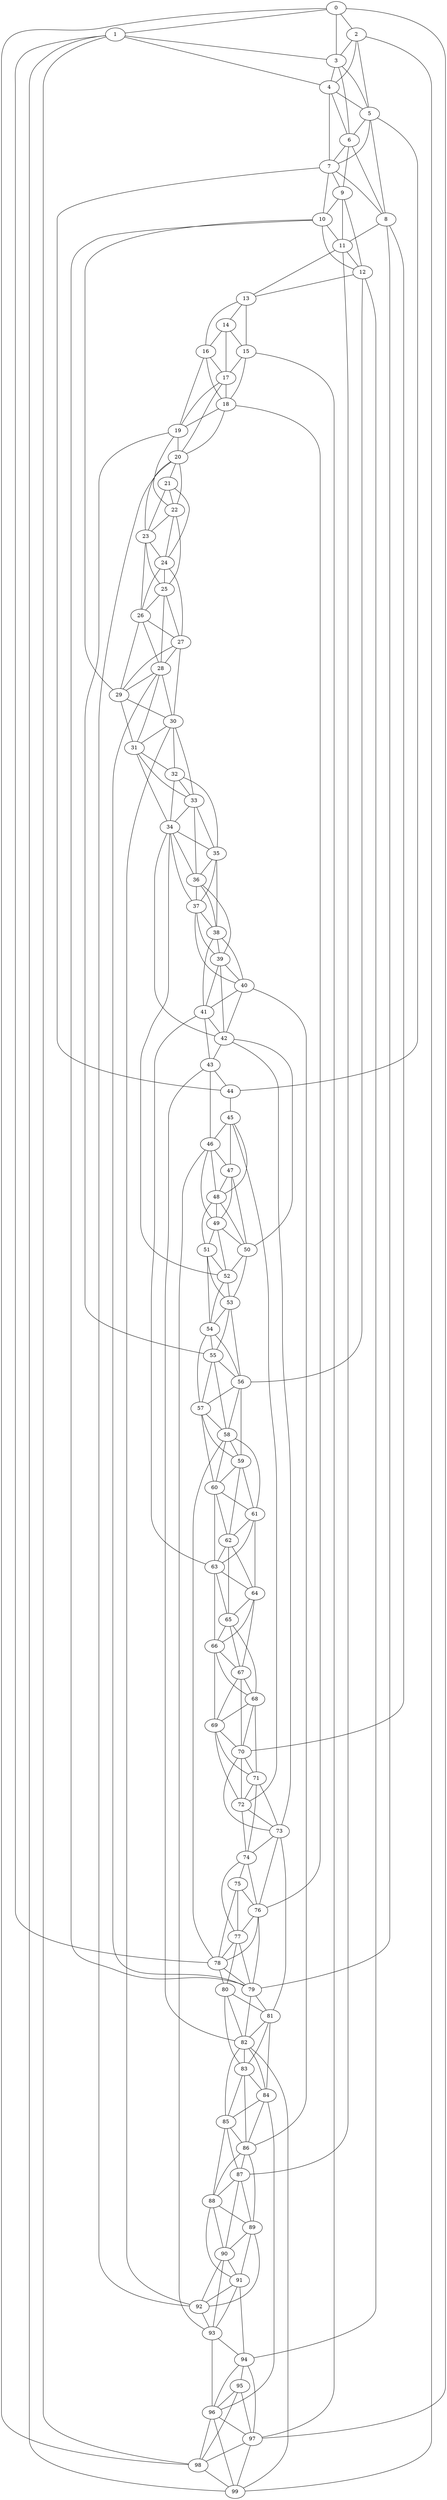 strict graph "watts_strogatz_graph(100,6,0.1)" {
0;
1;
2;
3;
4;
5;
6;
7;
8;
9;
10;
11;
12;
13;
14;
15;
16;
17;
18;
19;
20;
21;
22;
23;
24;
25;
26;
27;
28;
29;
30;
31;
32;
33;
34;
35;
36;
37;
38;
39;
40;
41;
42;
43;
44;
45;
46;
47;
48;
49;
50;
51;
52;
53;
54;
55;
56;
57;
58;
59;
60;
61;
62;
63;
64;
65;
66;
67;
68;
69;
70;
71;
72;
73;
74;
75;
76;
77;
78;
79;
80;
81;
82;
83;
84;
85;
86;
87;
88;
89;
90;
91;
92;
93;
94;
95;
96;
97;
98;
99;
0 -- 1  [is_available=True, prob="1.0"];
0 -- 2  [is_available=True, prob="1.0"];
0 -- 3  [is_available=True, prob="0.27214836397"];
0 -- 97  [is_available=True, prob="0.408508358589"];
0 -- 98  [is_available=True, prob="0.958225020061"];
1 -- 99  [is_available=True, prob="0.0876548707526"];
1 -- 4  [is_available=True, prob="0.551054257495"];
1 -- 98  [is_available=True, prob="0.55284578858"];
1 -- 78  [is_available=True, prob="0.224093053707"];
1 -- 3  [is_available=True, prob="0.0365202137222"];
2 -- 3  [is_available=True, prob="1.0"];
2 -- 4  [is_available=True, prob="0.734269068744"];
2 -- 5  [is_available=True, prob="0.659565499208"];
2 -- 99  [is_available=True, prob="0.38675796007"];
3 -- 4  [is_available=True, prob="0.528572371529"];
3 -- 5  [is_available=True, prob="1.0"];
3 -- 6  [is_available=True, prob="1.0"];
4 -- 5  [is_available=True, prob="1.0"];
4 -- 6  [is_available=True, prob="1.0"];
4 -- 7  [is_available=True, prob="1.0"];
5 -- 6  [is_available=True, prob="0.904575573265"];
5 -- 7  [is_available=True, prob="0.449518875657"];
5 -- 8  [is_available=True, prob="0.921725887231"];
5 -- 44  [is_available=True, prob="0.614708527097"];
6 -- 7  [is_available=True, prob="0.0131393396857"];
6 -- 8  [is_available=True, prob="1.0"];
6 -- 9  [is_available=True, prob="0.856732416193"];
7 -- 8  [is_available=True, prob="0.360898219357"];
7 -- 9  [is_available=True, prob="1.0"];
7 -- 10  [is_available=True, prob="0.37105396493"];
7 -- 44  [is_available=True, prob="1.0"];
8 -- 11  [is_available=True, prob="0.818365613633"];
8 -- 79  [is_available=True, prob="0.405872799081"];
8 -- 70  [is_available=True, prob="0.0366201643607"];
9 -- 10  [is_available=True, prob="0.427889981126"];
9 -- 11  [is_available=True, prob="0.882234729541"];
9 -- 12  [is_available=True, prob="1.0"];
10 -- 11  [is_available=True, prob="0.722902212082"];
10 -- 12  [is_available=True, prob="1.0"];
10 -- 79  [is_available=True, prob="0.837610268635"];
10 -- 29  [is_available=True, prob="0.826693147475"];
11 -- 12  [is_available=True, prob="0.140752026433"];
11 -- 13  [is_available=True, prob="0.447529184525"];
11 -- 87  [is_available=True, prob="0.511030350816"];
12 -- 13  [is_available=True, prob="0.388991326192"];
12 -- 56  [is_available=True, prob="0.906942943097"];
12 -- 94  [is_available=True, prob="1.0"];
13 -- 14  [is_available=True, prob="0.33594976608"];
13 -- 15  [is_available=True, prob="0.729989011945"];
13 -- 16  [is_available=True, prob="0.966838810844"];
14 -- 15  [is_available=True, prob="0.245214952567"];
14 -- 16  [is_available=True, prob="0.340798051935"];
14 -- 17  [is_available=True, prob="0.335859459306"];
15 -- 97  [is_available=True, prob="1.0"];
15 -- 17  [is_available=True, prob="0.722871818311"];
15 -- 18  [is_available=True, prob="1.0"];
16 -- 17  [is_available=True, prob="1.0"];
16 -- 18  [is_available=True, prob="0.249114947153"];
16 -- 19  [is_available=True, prob="0.0663904476744"];
17 -- 18  [is_available=True, prob="1.0"];
17 -- 19  [is_available=True, prob="1.0"];
17 -- 20  [is_available=True, prob="1.0"];
18 -- 76  [is_available=True, prob="0.911002451005"];
18 -- 19  [is_available=True, prob="0.0879823197038"];
18 -- 20  [is_available=True, prob="0.0983484403719"];
19 -- 20  [is_available=True, prob="0.0277139485046"];
19 -- 22  [is_available=True, prob="0.272342071298"];
19 -- 55  [is_available=True, prob="0.193053659108"];
20 -- 21  [is_available=True, prob="0.964500922647"];
20 -- 22  [is_available=True, prob="0.329459381237"];
20 -- 23  [is_available=True, prob="0.304847285594"];
20 -- 92  [is_available=True, prob="0.021860347665"];
21 -- 22  [is_available=True, prob="0.0870698017117"];
21 -- 23  [is_available=True, prob="0.736124532816"];
21 -- 24  [is_available=True, prob="0.681747680262"];
22 -- 23  [is_available=True, prob="0.325588771017"];
22 -- 24  [is_available=True, prob="0.827352032683"];
22 -- 25  [is_available=True, prob="0.5548608984"];
23 -- 24  [is_available=True, prob="0.0173603843608"];
23 -- 25  [is_available=True, prob="0.988247577894"];
23 -- 26  [is_available=True, prob="0.691704892336"];
24 -- 25  [is_available=True, prob="0.0826514866534"];
24 -- 26  [is_available=True, prob="0.0920000021915"];
24 -- 27  [is_available=True, prob="0.568495204497"];
25 -- 26  [is_available=True, prob="1.0"];
25 -- 27  [is_available=True, prob="0.702167568405"];
25 -- 28  [is_available=True, prob="0.817115341426"];
26 -- 27  [is_available=True, prob="0.352812483272"];
26 -- 28  [is_available=True, prob="0.960332162537"];
26 -- 29  [is_available=True, prob="1.0"];
27 -- 28  [is_available=True, prob="0.932731334764"];
27 -- 29  [is_available=True, prob="0.792446832854"];
27 -- 30  [is_available=True, prob="1.0"];
28 -- 79  [is_available=True, prob="0.231751315807"];
28 -- 29  [is_available=True, prob="0.205176586005"];
28 -- 30  [is_available=True, prob="0.207272899393"];
28 -- 31  [is_available=True, prob="0.890443811305"];
29 -- 30  [is_available=True, prob="0.452867801224"];
29 -- 31  [is_available=True, prob="0.067356787174"];
30 -- 32  [is_available=True, prob="0.390213093942"];
30 -- 33  [is_available=True, prob="0.232167495512"];
30 -- 92  [is_available=True, prob="0.424785521601"];
30 -- 31  [is_available=True, prob="0.833283135443"];
31 -- 32  [is_available=True, prob="0.942946712017"];
31 -- 33  [is_available=True, prob="0.489225055196"];
31 -- 34  [is_available=True, prob="0.238968355741"];
32 -- 33  [is_available=True, prob="1.0"];
32 -- 34  [is_available=True, prob="0.307570201198"];
32 -- 35  [is_available=True, prob="0.189109478006"];
33 -- 34  [is_available=True, prob="0.958986458837"];
33 -- 35  [is_available=True, prob="1.0"];
33 -- 36  [is_available=True, prob="0.735657712353"];
34 -- 35  [is_available=True, prob="0.232983766496"];
34 -- 36  [is_available=True, prob="1.0"];
34 -- 37  [is_available=True, prob="1.0"];
34 -- 42  [is_available=True, prob="0.93427173145"];
34 -- 52  [is_available=True, prob="0.0196656320513"];
35 -- 36  [is_available=True, prob="0.214911186888"];
35 -- 37  [is_available=True, prob="0.753295973995"];
35 -- 38  [is_available=True, prob="0.731421380621"];
36 -- 37  [is_available=True, prob="0.61413564259"];
36 -- 38  [is_available=True, prob="0.279508402208"];
36 -- 39  [is_available=True, prob="0.476069498588"];
37 -- 38  [is_available=True, prob="1.0"];
37 -- 39  [is_available=True, prob="0.436430105975"];
37 -- 40  [is_available=True, prob="0.558509293392"];
38 -- 39  [is_available=True, prob="0.650063497355"];
38 -- 40  [is_available=True, prob="0.112956191484"];
38 -- 41  [is_available=True, prob="1.0"];
39 -- 40  [is_available=True, prob="0.242102990355"];
39 -- 41  [is_available=True, prob="0.796601120505"];
39 -- 42  [is_available=True, prob="0.812289294698"];
40 -- 41  [is_available=True, prob="0.568551175129"];
40 -- 42  [is_available=True, prob="0.187146658387"];
40 -- 86  [is_available=True, prob="0.303172996295"];
41 -- 42  [is_available=True, prob="0.596463910812"];
41 -- 43  [is_available=True, prob="0.795205483454"];
41 -- 63  [is_available=True, prob="0.711285004376"];
42 -- 43  [is_available=True, prob="0.341591690526"];
42 -- 50  [is_available=True, prob="0.407587882633"];
42 -- 73  [is_available=True, prob="0.116011781378"];
43 -- 44  [is_available=True, prob="0.936154762827"];
43 -- 46  [is_available=True, prob="1.0"];
43 -- 82  [is_available=True, prob="0.742997296593"];
44 -- 45  [is_available=True, prob="0.439339086721"];
45 -- 72  [is_available=True, prob="0.00698145061905"];
45 -- 46  [is_available=True, prob="0.396036550789"];
45 -- 47  [is_available=True, prob="0.235835937561"];
45 -- 48  [is_available=True, prob="0.724436560297"];
46 -- 47  [is_available=True, prob="0.0700403298088"];
46 -- 48  [is_available=True, prob="1.0"];
46 -- 49  [is_available=True, prob="0.830551396738"];
46 -- 93  [is_available=True, prob="1.0"];
47 -- 48  [is_available=True, prob="1.0"];
47 -- 49  [is_available=True, prob="0.925117543133"];
47 -- 50  [is_available=True, prob="0.425744070719"];
48 -- 49  [is_available=True, prob="0.968643742151"];
48 -- 50  [is_available=True, prob="1.0"];
48 -- 51  [is_available=True, prob="1.0"];
49 -- 50  [is_available=True, prob="1.0"];
49 -- 51  [is_available=True, prob="0.0534620201769"];
49 -- 52  [is_available=True, prob="1.0"];
50 -- 52  [is_available=True, prob="0.53668560468"];
50 -- 53  [is_available=True, prob="0.525515680137"];
51 -- 52  [is_available=True, prob="0.0950406215315"];
51 -- 53  [is_available=True, prob="0.946807797909"];
51 -- 54  [is_available=True, prob="0.556133758997"];
52 -- 53  [is_available=True, prob="0.461644849805"];
52 -- 54  [is_available=True, prob="1.0"];
53 -- 54  [is_available=True, prob="0.0670447599931"];
53 -- 55  [is_available=True, prob="1.0"];
53 -- 56  [is_available=True, prob="1.0"];
54 -- 55  [is_available=True, prob="0.346228965946"];
54 -- 56  [is_available=True, prob="0.895957900674"];
54 -- 57  [is_available=True, prob="0.125595173146"];
55 -- 56  [is_available=True, prob="0.361192939133"];
55 -- 57  [is_available=True, prob="0.455105504636"];
55 -- 58  [is_available=True, prob="1.0"];
56 -- 57  [is_available=True, prob="0.590897918786"];
56 -- 58  [is_available=True, prob="1.0"];
56 -- 59  [is_available=True, prob="0.553876935168"];
57 -- 58  [is_available=True, prob="0.667871277542"];
57 -- 59  [is_available=True, prob="1.0"];
57 -- 60  [is_available=True, prob="0.212897348433"];
58 -- 78  [is_available=True, prob="0.521402952526"];
58 -- 59  [is_available=True, prob="0.0324135798496"];
58 -- 60  [is_available=True, prob="1.0"];
58 -- 61  [is_available=True, prob="0.843797447772"];
59 -- 60  [is_available=True, prob="1.0"];
59 -- 61  [is_available=True, prob="0.00245933161115"];
59 -- 62  [is_available=True, prob="0.619662917224"];
60 -- 61  [is_available=True, prob="0.699394202573"];
60 -- 62  [is_available=True, prob="0.747850575023"];
60 -- 63  [is_available=True, prob="1.0"];
61 -- 64  [is_available=True, prob="1.0"];
61 -- 62  [is_available=True, prob="0.306407755469"];
61 -- 63  [is_available=True, prob="0.953883765973"];
62 -- 64  [is_available=True, prob="0.216339038593"];
62 -- 65  [is_available=True, prob="1.0"];
62 -- 63  [is_available=True, prob="1.0"];
63 -- 64  [is_available=True, prob="0.0563614862554"];
63 -- 65  [is_available=True, prob="0.318055497295"];
63 -- 66  [is_available=True, prob="1.0"];
64 -- 65  [is_available=True, prob="1.0"];
64 -- 66  [is_available=True, prob="0.563112331695"];
64 -- 67  [is_available=True, prob="1.0"];
65 -- 66  [is_available=True, prob="0.943927392347"];
65 -- 67  [is_available=True, prob="0.97031246357"];
65 -- 68  [is_available=True, prob="0.655154503205"];
66 -- 67  [is_available=True, prob="1.0"];
66 -- 68  [is_available=True, prob="1.0"];
66 -- 69  [is_available=True, prob="0.839279366595"];
67 -- 68  [is_available=True, prob="1.0"];
67 -- 69  [is_available=True, prob="0.646813125236"];
67 -- 70  [is_available=True, prob="1.0"];
68 -- 69  [is_available=True, prob="0.579991207307"];
68 -- 70  [is_available=True, prob="0.675435213672"];
68 -- 71  [is_available=True, prob="1.0"];
69 -- 70  [is_available=True, prob="0.417001693441"];
69 -- 71  [is_available=True, prob="1.0"];
69 -- 72  [is_available=True, prob="0.529579456695"];
70 -- 71  [is_available=True, prob="1.0"];
70 -- 72  [is_available=True, prob="0.814015621473"];
70 -- 73  [is_available=True, prob="1.0"];
71 -- 72  [is_available=True, prob="0.835202209092"];
71 -- 73  [is_available=True, prob="0.925364214032"];
71 -- 74  [is_available=True, prob="1.0"];
72 -- 73  [is_available=True, prob="0.0754010090536"];
72 -- 74  [is_available=True, prob="0.427729184328"];
73 -- 74  [is_available=True, prob="0.0626226046373"];
73 -- 76  [is_available=True, prob="0.119749123119"];
73 -- 81  [is_available=True, prob="1.0"];
74 -- 75  [is_available=True, prob="1.0"];
74 -- 76  [is_available=True, prob="0.768354773266"];
74 -- 77  [is_available=True, prob="0.794610131802"];
75 -- 76  [is_available=True, prob="0.140059454774"];
75 -- 77  [is_available=True, prob="0.0124700304127"];
75 -- 78  [is_available=True, prob="0.0410482074074"];
76 -- 77  [is_available=True, prob="0.901632717053"];
76 -- 78  [is_available=True, prob="0.054178439535"];
76 -- 79  [is_available=True, prob="0.908157151651"];
77 -- 78  [is_available=True, prob="0.728196182116"];
77 -- 79  [is_available=True, prob="0.0234885105473"];
77 -- 80  [is_available=True, prob="1.0"];
78 -- 79  [is_available=True, prob="1.0"];
78 -- 80  [is_available=True, prob="0.433997158316"];
79 -- 81  [is_available=True, prob="0.744582808127"];
79 -- 82  [is_available=True, prob="0.300661245035"];
80 -- 81  [is_available=True, prob="0.945071658273"];
80 -- 82  [is_available=True, prob="0.878485723836"];
80 -- 83  [is_available=True, prob="0.237932058257"];
81 -- 82  [is_available=True, prob="0.585061730838"];
81 -- 83  [is_available=True, prob="1.0"];
81 -- 84  [is_available=True, prob="0.212408757591"];
82 -- 99  [is_available=True, prob="0.176833628935"];
82 -- 83  [is_available=True, prob="1.0"];
82 -- 84  [is_available=True, prob="1.0"];
82 -- 85  [is_available=True, prob="0.824853804386"];
83 -- 84  [is_available=True, prob="0.938803167623"];
83 -- 85  [is_available=True, prob="1.0"];
83 -- 86  [is_available=True, prob="0.8563016609"];
84 -- 96  [is_available=True, prob="1.0"];
84 -- 85  [is_available=True, prob="0.612653288324"];
84 -- 86  [is_available=True, prob="0.387666596184"];
85 -- 86  [is_available=True, prob="0.337981036448"];
85 -- 87  [is_available=True, prob="0.785564010841"];
85 -- 88  [is_available=True, prob="0.7473888909"];
86 -- 87  [is_available=True, prob="1.0"];
86 -- 88  [is_available=True, prob="1.0"];
86 -- 89  [is_available=True, prob="0.648405581028"];
87 -- 88  [is_available=True, prob="0.803052502805"];
87 -- 89  [is_available=True, prob="0.571011012405"];
87 -- 90  [is_available=True, prob="0.018898269397"];
88 -- 89  [is_available=True, prob="0.893160557094"];
88 -- 90  [is_available=True, prob="0.560051607604"];
88 -- 91  [is_available=True, prob="0.938193243205"];
89 -- 90  [is_available=True, prob="0.0910849192995"];
89 -- 91  [is_available=True, prob="1.0"];
89 -- 92  [is_available=True, prob="1.0"];
90 -- 91  [is_available=True, prob="0.243568784674"];
90 -- 92  [is_available=True, prob="1.0"];
90 -- 93  [is_available=True, prob="0.332588614049"];
91 -- 92  [is_available=True, prob="0.0363971588784"];
91 -- 93  [is_available=True, prob="0.0982306251677"];
91 -- 94  [is_available=True, prob="0.505504141259"];
92 -- 93  [is_available=True, prob="0.394550615476"];
93 -- 96  [is_available=True, prob="0.246353743842"];
93 -- 94  [is_available=True, prob="0.45133470054"];
94 -- 96  [is_available=True, prob="0.265943794553"];
94 -- 97  [is_available=True, prob="0.461222487129"];
94 -- 95  [is_available=True, prob="1.0"];
95 -- 96  [is_available=True, prob="0.883351030103"];
95 -- 97  [is_available=True, prob="0.999638898184"];
95 -- 98  [is_available=True, prob="0.861297730676"];
96 -- 97  [is_available=True, prob="1.0"];
96 -- 98  [is_available=True, prob="1.0"];
96 -- 99  [is_available=True, prob="0.0170999941605"];
97 -- 98  [is_available=True, prob="0.446158084254"];
97 -- 99  [is_available=True, prob="0.0529008550172"];
98 -- 99  [is_available=True, prob="1.0"];
}
